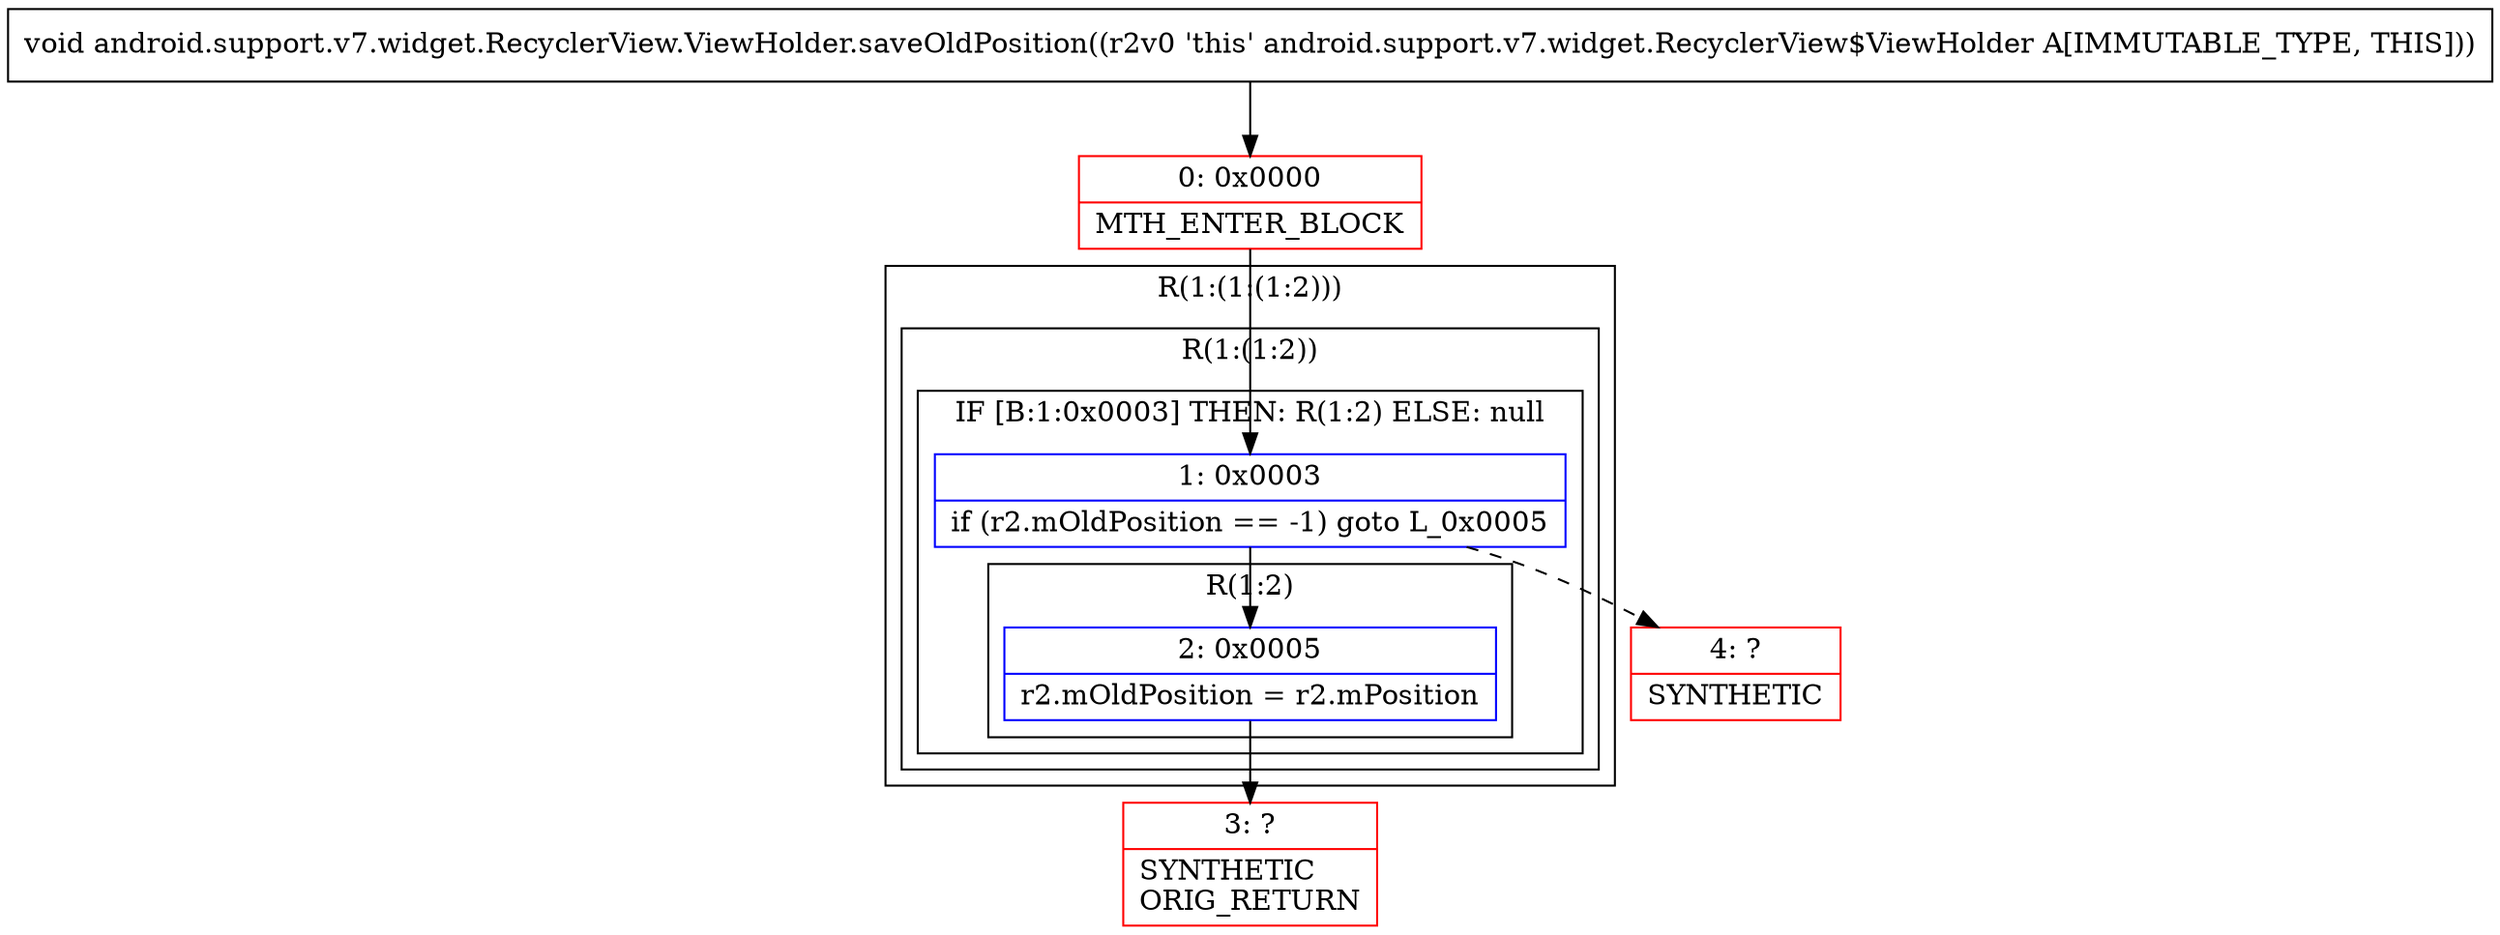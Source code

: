 digraph "CFG forandroid.support.v7.widget.RecyclerView.ViewHolder.saveOldPosition()V" {
subgraph cluster_Region_1684724753 {
label = "R(1:(1:(1:2)))";
node [shape=record,color=blue];
subgraph cluster_Region_880937930 {
label = "R(1:(1:2))";
node [shape=record,color=blue];
subgraph cluster_IfRegion_2026894896 {
label = "IF [B:1:0x0003] THEN: R(1:2) ELSE: null";
node [shape=record,color=blue];
Node_1 [shape=record,label="{1\:\ 0x0003|if (r2.mOldPosition == \-1) goto L_0x0005\l}"];
subgraph cluster_Region_1660240537 {
label = "R(1:2)";
node [shape=record,color=blue];
Node_2 [shape=record,label="{2\:\ 0x0005|r2.mOldPosition = r2.mPosition\l}"];
}
}
}
}
Node_0 [shape=record,color=red,label="{0\:\ 0x0000|MTH_ENTER_BLOCK\l}"];
Node_3 [shape=record,color=red,label="{3\:\ ?|SYNTHETIC\lORIG_RETURN\l}"];
Node_4 [shape=record,color=red,label="{4\:\ ?|SYNTHETIC\l}"];
MethodNode[shape=record,label="{void android.support.v7.widget.RecyclerView.ViewHolder.saveOldPosition((r2v0 'this' android.support.v7.widget.RecyclerView$ViewHolder A[IMMUTABLE_TYPE, THIS])) }"];
MethodNode -> Node_0;
Node_1 -> Node_2;
Node_1 -> Node_4[style=dashed];
Node_2 -> Node_3;
Node_0 -> Node_1;
}

